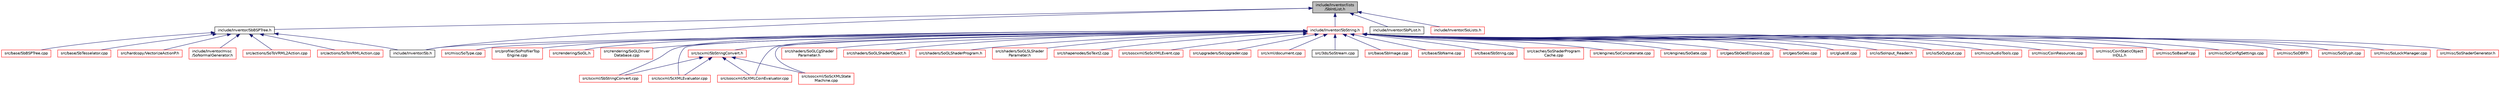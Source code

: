 digraph "include/Inventor/lists/SbIntList.h"
{
 // LATEX_PDF_SIZE
  edge [fontname="Helvetica",fontsize="10",labelfontname="Helvetica",labelfontsize="10"];
  node [fontname="Helvetica",fontsize="10",shape=record];
  Node1 [label="include/Inventor/lists\l/SbIntList.h",height=0.2,width=0.4,color="black", fillcolor="grey75", style="filled", fontcolor="black",tooltip=" "];
  Node1 -> Node2 [dir="back",color="midnightblue",fontsize="10",style="solid",fontname="Helvetica"];
  Node2 [label="include/Inventor/Sb.h",height=0.2,width=0.4,color="black", fillcolor="white", style="filled",URL="$Sb_8h.html",tooltip=" "];
  Node1 -> Node3 [dir="back",color="midnightblue",fontsize="10",style="solid",fontname="Helvetica"];
  Node3 [label="include/Inventor/SbBSPTree.h",height=0.2,width=0.4,color="black", fillcolor="white", style="filled",URL="$SbBSPTree_8h.html",tooltip=" "];
  Node3 -> Node4 [dir="back",color="midnightblue",fontsize="10",style="solid",fontname="Helvetica"];
  Node4 [label="src/actions/SoToVRML2Action.cpp",height=0.2,width=0.4,color="red", fillcolor="white", style="filled",URL="$SoToVRML2Action_8cpp.html",tooltip=" "];
  Node3 -> Node6 [dir="back",color="midnightblue",fontsize="10",style="solid",fontname="Helvetica"];
  Node6 [label="src/actions/SoToVRMLAction.cpp",height=0.2,width=0.4,color="red", fillcolor="white", style="filled",URL="$SoToVRMLAction_8cpp.html",tooltip=" "];
  Node3 -> Node7 [dir="back",color="midnightblue",fontsize="10",style="solid",fontname="Helvetica"];
  Node7 [label="src/base/SbBSPTree.cpp",height=0.2,width=0.4,color="red", fillcolor="white", style="filled",URL="$SbBSPTree_8cpp.html",tooltip=" "];
  Node3 -> Node9 [dir="back",color="midnightblue",fontsize="10",style="solid",fontname="Helvetica"];
  Node9 [label="src/base/SbTesselator.cpp",height=0.2,width=0.4,color="red", fillcolor="white", style="filled",URL="$SbTesselator_8cpp.html",tooltip=" "];
  Node3 -> Node10 [dir="back",color="midnightblue",fontsize="10",style="solid",fontname="Helvetica"];
  Node10 [label="src/hardcopy/VectorizeActionP.h",height=0.2,width=0.4,color="red", fillcolor="white", style="filled",URL="$VectorizeActionP_8h.html",tooltip=" "];
  Node3 -> Node15 [dir="back",color="midnightblue",fontsize="10",style="solid",fontname="Helvetica"];
  Node15 [label="include/Inventor/misc\l/SoNormalGenerator.h",height=0.2,width=0.4,color="red", fillcolor="white", style="filled",URL="$SoNormalGenerator_8h.html",tooltip=" "];
  Node3 -> Node2 [dir="back",color="midnightblue",fontsize="10",style="solid",fontname="Helvetica"];
  Node1 -> Node27 [dir="back",color="midnightblue",fontsize="10",style="solid",fontname="Helvetica"];
  Node27 [label="include/Inventor/SbPList.h",height=0.2,width=0.4,color="black", fillcolor="white", style="filled",URL="$SbPList_8h.html",tooltip=" "];
  Node1 -> Node28 [dir="back",color="midnightblue",fontsize="10",style="solid",fontname="Helvetica"];
  Node28 [label="include/Inventor/SbString.h",height=0.2,width=0.4,color="red", fillcolor="white", style="filled",URL="$SbString_8h.html",tooltip=" "];
  Node28 -> Node29 [dir="back",color="midnightblue",fontsize="10",style="solid",fontname="Helvetica"];
  Node29 [label="src/3ds/SoStream.cpp",height=0.2,width=0.4,color="black", fillcolor="white", style="filled",URL="$SoStream_8cpp.html",tooltip=" "];
  Node28 -> Node30 [dir="back",color="midnightblue",fontsize="10",style="solid",fontname="Helvetica"];
  Node30 [label="src/base/SbImage.cpp",height=0.2,width=0.4,color="red", fillcolor="white", style="filled",URL="$SbImage_8cpp.html",tooltip=" "];
  Node28 -> Node31 [dir="back",color="midnightblue",fontsize="10",style="solid",fontname="Helvetica"];
  Node31 [label="src/base/SbName.cpp",height=0.2,width=0.4,color="red", fillcolor="white", style="filled",URL="$SbName_8cpp.html",tooltip=" "];
  Node28 -> Node32 [dir="back",color="midnightblue",fontsize="10",style="solid",fontname="Helvetica"];
  Node32 [label="src/base/SbString.cpp",height=0.2,width=0.4,color="red", fillcolor="white", style="filled",URL="$SbString_8cpp.html",tooltip=" "];
  Node28 -> Node33 [dir="back",color="midnightblue",fontsize="10",style="solid",fontname="Helvetica"];
  Node33 [label="src/caches/SoShaderProgram\lCache.cpp",height=0.2,width=0.4,color="red", fillcolor="white", style="filled",URL="$SoShaderProgramCache_8cpp.html",tooltip=" "];
  Node28 -> Node34 [dir="back",color="midnightblue",fontsize="10",style="solid",fontname="Helvetica"];
  Node34 [label="src/engines/SoConcatenate.cpp",height=0.2,width=0.4,color="red", fillcolor="white", style="filled",URL="$SoConcatenate_8cpp.html",tooltip=" "];
  Node28 -> Node36 [dir="back",color="midnightblue",fontsize="10",style="solid",fontname="Helvetica"];
  Node36 [label="src/engines/SoGate.cpp",height=0.2,width=0.4,color="red", fillcolor="white", style="filled",URL="$SoGate_8cpp.html",tooltip=" "];
  Node28 -> Node37 [dir="back",color="midnightblue",fontsize="10",style="solid",fontname="Helvetica"];
  Node37 [label="src/geo/SbGeoEllipsoid.cpp",height=0.2,width=0.4,color="red", fillcolor="white", style="filled",URL="$SbGeoEllipsoid_8cpp.html",tooltip=" "];
  Node28 -> Node39 [dir="back",color="midnightblue",fontsize="10",style="solid",fontname="Helvetica"];
  Node39 [label="src/geo/SoGeo.cpp",height=0.2,width=0.4,color="red", fillcolor="white", style="filled",URL="$SoGeo_8cpp.html",tooltip=" "];
  Node28 -> Node40 [dir="back",color="midnightblue",fontsize="10",style="solid",fontname="Helvetica"];
  Node40 [label="src/glue/dl.cpp",height=0.2,width=0.4,color="red", fillcolor="white", style="filled",URL="$dl_8cpp.html",tooltip=" "];
  Node28 -> Node42 [dir="back",color="midnightblue",fontsize="10",style="solid",fontname="Helvetica"];
  Node42 [label="src/io/SoInput_Reader.h",height=0.2,width=0.4,color="red", fillcolor="white", style="filled",URL="$SoInput__Reader_8h.html",tooltip=" "];
  Node28 -> Node49 [dir="back",color="midnightblue",fontsize="10",style="solid",fontname="Helvetica"];
  Node49 [label="src/io/SoOutput.cpp",height=0.2,width=0.4,color="red", fillcolor="white", style="filled",URL="$SoOutput_8cpp.html",tooltip=" "];
  Node28 -> Node50 [dir="back",color="midnightblue",fontsize="10",style="solid",fontname="Helvetica"];
  Node50 [label="src/misc/AudioTools.cpp",height=0.2,width=0.4,color="red", fillcolor="white", style="filled",URL="$AudioTools_8cpp.html",tooltip=" "];
  Node28 -> Node51 [dir="back",color="midnightblue",fontsize="10",style="solid",fontname="Helvetica"];
  Node51 [label="src/misc/CoinResources.cpp",height=0.2,width=0.4,color="red", fillcolor="white", style="filled",URL="$CoinResources_8cpp.html",tooltip=" "];
  Node28 -> Node52 [dir="back",color="midnightblue",fontsize="10",style="solid",fontname="Helvetica"];
  Node52 [label="src/misc/CoinStaticObject\lInDLL.h",height=0.2,width=0.4,color="red", fillcolor="white", style="filled",URL="$CoinStaticObjectInDLL_8h.html",tooltip=" "];
  Node28 -> Node55 [dir="back",color="midnightblue",fontsize="10",style="solid",fontname="Helvetica"];
  Node55 [label="src/misc/SoBaseP.cpp",height=0.2,width=0.4,color="red", fillcolor="white", style="filled",URL="$SoBaseP_8cpp.html",tooltip=" "];
  Node28 -> Node56 [dir="back",color="midnightblue",fontsize="10",style="solid",fontname="Helvetica"];
  Node56 [label="src/misc/SoConfigSettings.cpp",height=0.2,width=0.4,color="red", fillcolor="white", style="filled",URL="$SoConfigSettings_8cpp.html",tooltip=" "];
  Node28 -> Node57 [dir="back",color="midnightblue",fontsize="10",style="solid",fontname="Helvetica"];
  Node57 [label="src/misc/SoDBP.h",height=0.2,width=0.4,color="red", fillcolor="white", style="filled",URL="$SoDBP_8h.html",tooltip=" "];
  Node28 -> Node68 [dir="back",color="midnightblue",fontsize="10",style="solid",fontname="Helvetica"];
  Node68 [label="src/misc/SoGlyph.cpp",height=0.2,width=0.4,color="red", fillcolor="white", style="filled",URL="$SoGlyph_8cpp.html",tooltip=" "];
  Node28 -> Node69 [dir="back",color="midnightblue",fontsize="10",style="solid",fontname="Helvetica"];
  Node69 [label="src/misc/SoLockManager.cpp",height=0.2,width=0.4,color="red", fillcolor="white", style="filled",URL="$SoLockManager_8cpp.html",tooltip=" "];
  Node28 -> Node70 [dir="back",color="midnightblue",fontsize="10",style="solid",fontname="Helvetica"];
  Node70 [label="src/misc/SoShaderGenerator.h",height=0.2,width=0.4,color="red", fillcolor="white", style="filled",URL="$SoShaderGenerator_8h.html",tooltip=" "];
  Node28 -> Node74 [dir="back",color="midnightblue",fontsize="10",style="solid",fontname="Helvetica"];
  Node74 [label="src/misc/SoType.cpp",height=0.2,width=0.4,color="red", fillcolor="white", style="filled",URL="$SoType_8cpp.html",tooltip=" "];
  Node28 -> Node75 [dir="back",color="midnightblue",fontsize="10",style="solid",fontname="Helvetica"];
  Node75 [label="src/profiler/SoProfilerTop\lEngine.cpp",height=0.2,width=0.4,color="red", fillcolor="white", style="filled",URL="$SoProfilerTopEngine_8cpp.html",tooltip=" "];
  Node28 -> Node76 [dir="back",color="midnightblue",fontsize="10",style="solid",fontname="Helvetica"];
  Node76 [label="src/rendering/SoGL.h",height=0.2,width=0.4,color="red", fillcolor="white", style="filled",URL="$SoGL_8h.html",tooltip=" "];
  Node28 -> Node121 [dir="back",color="midnightblue",fontsize="10",style="solid",fontname="Helvetica"];
  Node121 [label="src/rendering/SoGLDriver\lDatabase.cpp",height=0.2,width=0.4,color="red", fillcolor="white", style="filled",URL="$SoGLDriverDatabase_8cpp.html",tooltip=" "];
  Node28 -> Node122 [dir="back",color="midnightblue",fontsize="10",style="solid",fontname="Helvetica"];
  Node122 [label="src/scxml/SbStringConvert.cpp",height=0.2,width=0.4,color="red", fillcolor="white", style="filled",URL="$SbStringConvert_8cpp.html",tooltip=" "];
  Node28 -> Node124 [dir="back",color="midnightblue",fontsize="10",style="solid",fontname="Helvetica"];
  Node124 [label="src/scxml/SbStringConvert.h",height=0.2,width=0.4,color="red", fillcolor="white", style="filled",URL="$SbStringConvert_8h.html",tooltip=" "];
  Node124 -> Node122 [dir="back",color="midnightblue",fontsize="10",style="solid",fontname="Helvetica"];
  Node124 -> Node132 [dir="back",color="midnightblue",fontsize="10",style="solid",fontname="Helvetica"];
  Node132 [label="src/scxml/ScXMLEvaluator.cpp",height=0.2,width=0.4,color="red", fillcolor="white", style="filled",URL="$ScXMLEvaluator_8cpp.html",tooltip=" "];
  Node124 -> Node133 [dir="back",color="midnightblue",fontsize="10",style="solid",fontname="Helvetica"];
  Node133 [label="src/soscxml/ScXMLCoinEvaluator.cpp",height=0.2,width=0.4,color="red", fillcolor="white", style="filled",URL="$ScXMLCoinEvaluator_8cpp.html",tooltip=" "];
  Node124 -> Node135 [dir="back",color="midnightblue",fontsize="10",style="solid",fontname="Helvetica"];
  Node135 [label="src/soscxml/SoScXMLState\lMachine.cpp",height=0.2,width=0.4,color="red", fillcolor="white", style="filled",URL="$SoScXMLStateMachine_8cpp.html",tooltip=" "];
  Node28 -> Node132 [dir="back",color="midnightblue",fontsize="10",style="solid",fontname="Helvetica"];
  Node28 -> Node136 [dir="back",color="midnightblue",fontsize="10",style="solid",fontname="Helvetica"];
  Node136 [label="src/shaders/SoGLCgShader\lParameter.h",height=0.2,width=0.4,color="red", fillcolor="white", style="filled",URL="$SoGLCgShaderParameter_8h.html",tooltip=" "];
  Node28 -> Node141 [dir="back",color="midnightblue",fontsize="10",style="solid",fontname="Helvetica"];
  Node141 [label="src/shaders/SoGLShaderObject.h",height=0.2,width=0.4,color="red", fillcolor="white", style="filled",URL="$SoGLShaderObject_8h.html",tooltip=" "];
  Node28 -> Node154 [dir="back",color="midnightblue",fontsize="10",style="solid",fontname="Helvetica"];
  Node154 [label="src/shaders/SoGLShaderProgram.h",height=0.2,width=0.4,color="red", fillcolor="white", style="filled",URL="$SoGLShaderProgram_8h.html",tooltip=" "];
  Node28 -> Node161 [dir="back",color="midnightblue",fontsize="10",style="solid",fontname="Helvetica"];
  Node161 [label="src/shaders/SoGLSLShader\lParameter.h",height=0.2,width=0.4,color="red", fillcolor="white", style="filled",URL="$SoGLSLShaderParameter_8h.html",tooltip=" "];
  Node28 -> Node162 [dir="back",color="midnightblue",fontsize="10",style="solid",fontname="Helvetica"];
  Node162 [label="src/shapenodes/SoText2.cpp",height=0.2,width=0.4,color="red", fillcolor="white", style="filled",URL="$SoText2_8cpp.html",tooltip=" "];
  Node28 -> Node133 [dir="back",color="midnightblue",fontsize="10",style="solid",fontname="Helvetica"];
  Node28 -> Node163 [dir="back",color="midnightblue",fontsize="10",style="solid",fontname="Helvetica"];
  Node163 [label="src/soscxml/SoScXMLEvent.cpp",height=0.2,width=0.4,color="red", fillcolor="white", style="filled",URL="$SoScXMLEvent_8cpp.html",tooltip=" "];
  Node28 -> Node135 [dir="back",color="midnightblue",fontsize="10",style="solid",fontname="Helvetica"];
  Node28 -> Node164 [dir="back",color="midnightblue",fontsize="10",style="solid",fontname="Helvetica"];
  Node164 [label="src/upgraders/SoUpgrader.cpp",height=0.2,width=0.4,color="red", fillcolor="white", style="filled",URL="$SoUpgrader_8cpp.html",tooltip=" "];
  Node28 -> Node166 [dir="back",color="midnightblue",fontsize="10",style="solid",fontname="Helvetica"];
  Node166 [label="src/xml/document.cpp",height=0.2,width=0.4,color="red", fillcolor="white", style="filled",URL="$document_8cpp.html",tooltip=" "];
  Node28 -> Node2 [dir="back",color="midnightblue",fontsize="10",style="solid",fontname="Helvetica"];
  Node1 -> Node1238 [dir="back",color="midnightblue",fontsize="10",style="solid",fontname="Helvetica"];
  Node1238 [label="include/Inventor/SoLists.h",height=0.2,width=0.4,color="red", fillcolor="white", style="filled",URL="$SoLists_8h.html",tooltip=" "];
}

